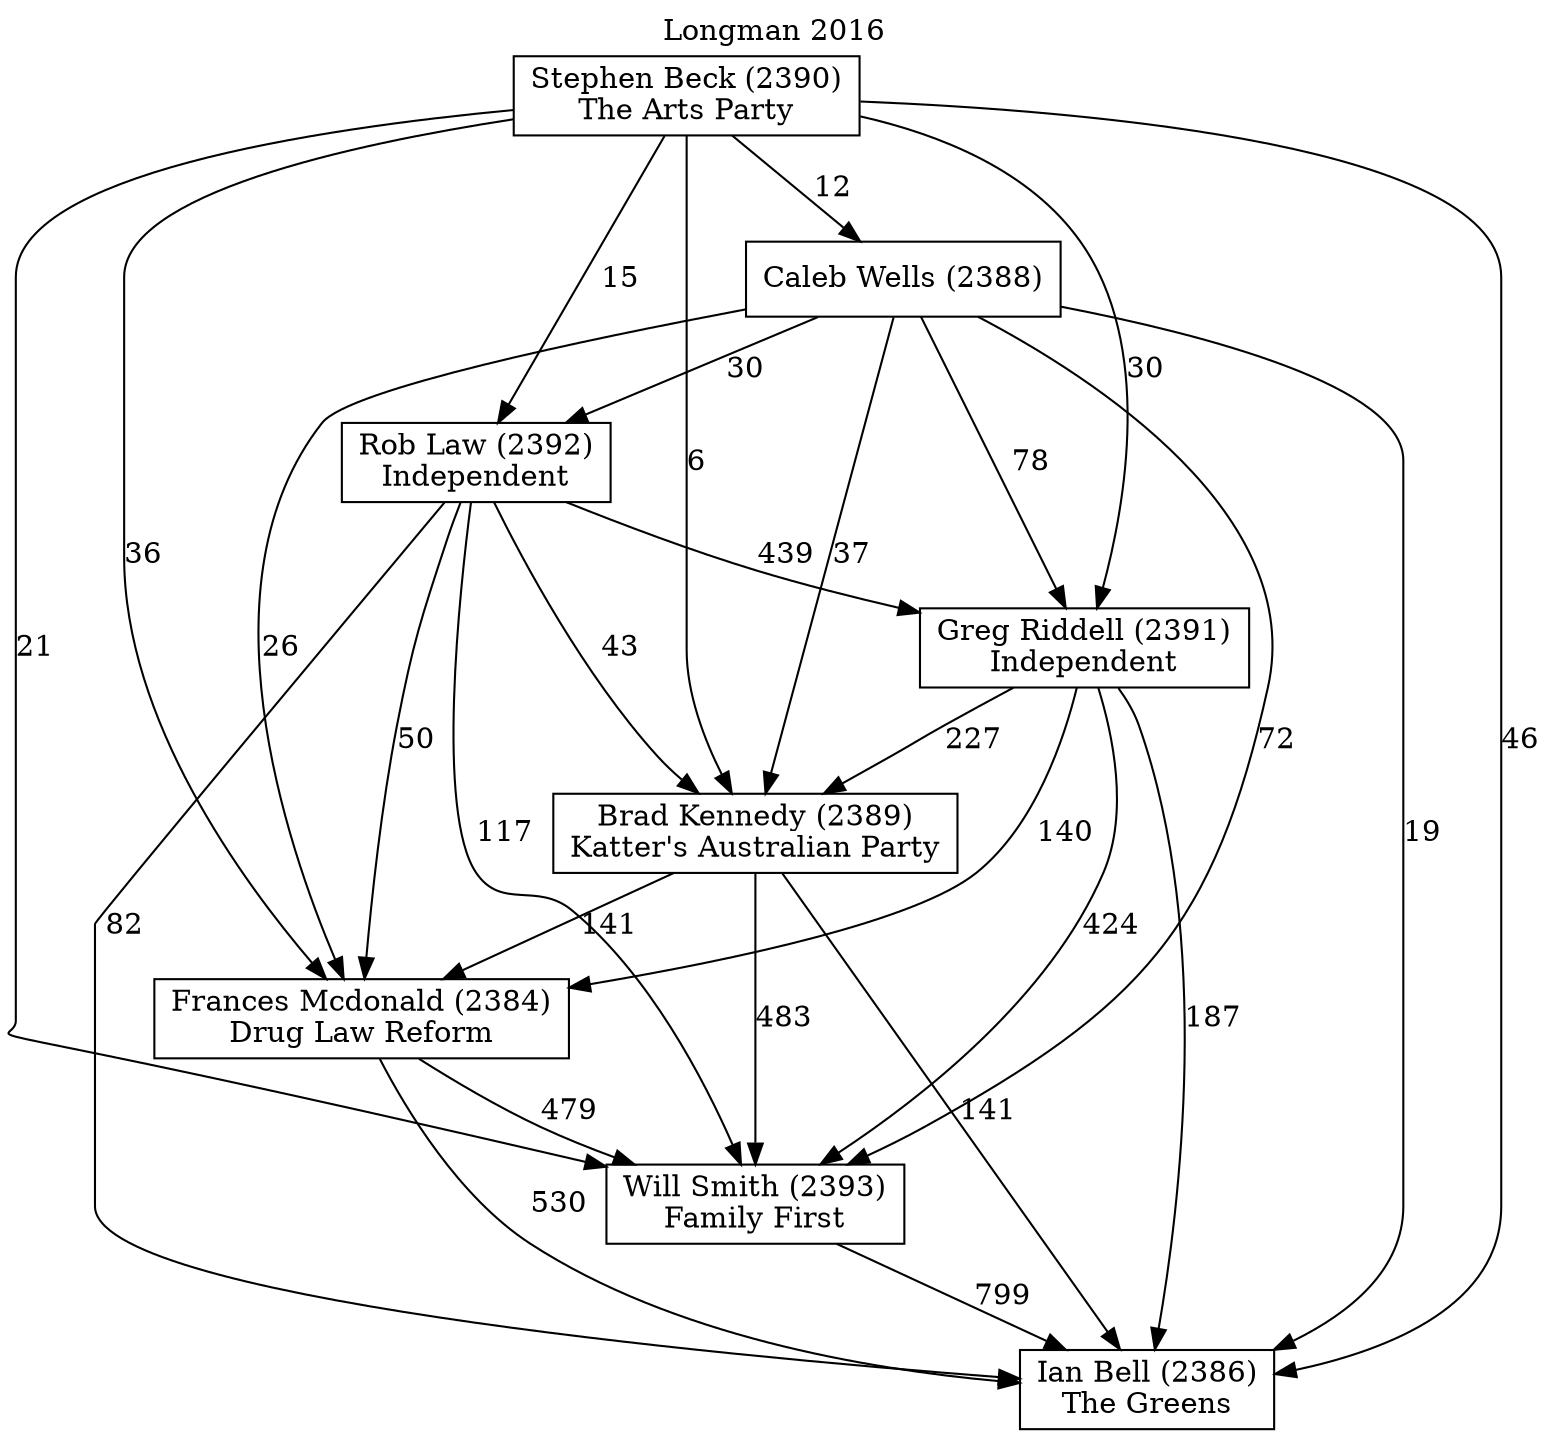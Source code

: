 // House preference flow
digraph "Ian Bell (2386)_Longman_2016" {
	graph [label="Longman 2016" labelloc=t mclimit=10]
	node [shape=box]
	"Rob Law (2392)" [label="Rob Law (2392)
Independent"]
	"Ian Bell (2386)" [label="Ian Bell (2386)
The Greens"]
	"Caleb Wells (2388)" [label="Caleb Wells (2388)
"]
	"Brad Kennedy (2389)" [label="Brad Kennedy (2389)
Katter's Australian Party"]
	"Greg Riddell (2391)" [label="Greg Riddell (2391)
Independent"]
	"Will Smith (2393)" [label="Will Smith (2393)
Family First"]
	"Stephen Beck (2390)" [label="Stephen Beck (2390)
The Arts Party"]
	"Frances Mcdonald (2384)" [label="Frances Mcdonald (2384)
Drug Law Reform"]
	"Stephen Beck (2390)" -> "Ian Bell (2386)" [label=46]
	"Caleb Wells (2388)" -> "Rob Law (2392)" [label=30]
	"Rob Law (2392)" -> "Frances Mcdonald (2384)" [label=50]
	"Stephen Beck (2390)" -> "Will Smith (2393)" [label=21]
	"Stephen Beck (2390)" -> "Caleb Wells (2388)" [label=12]
	"Brad Kennedy (2389)" -> "Ian Bell (2386)" [label=141]
	"Rob Law (2392)" -> "Will Smith (2393)" [label=117]
	"Caleb Wells (2388)" -> "Ian Bell (2386)" [label=19]
	"Will Smith (2393)" -> "Ian Bell (2386)" [label=799]
	"Rob Law (2392)" -> "Greg Riddell (2391)" [label=439]
	"Greg Riddell (2391)" -> "Ian Bell (2386)" [label=187]
	"Caleb Wells (2388)" -> "Greg Riddell (2391)" [label=78]
	"Stephen Beck (2390)" -> "Frances Mcdonald (2384)" [label=36]
	"Brad Kennedy (2389)" -> "Frances Mcdonald (2384)" [label=141]
	"Rob Law (2392)" -> "Ian Bell (2386)" [label=82]
	"Stephen Beck (2390)" -> "Greg Riddell (2391)" [label=30]
	"Brad Kennedy (2389)" -> "Will Smith (2393)" [label=483]
	"Stephen Beck (2390)" -> "Rob Law (2392)" [label=15]
	"Rob Law (2392)" -> "Brad Kennedy (2389)" [label=43]
	"Caleb Wells (2388)" -> "Will Smith (2393)" [label=72]
	"Frances Mcdonald (2384)" -> "Will Smith (2393)" [label=479]
	"Greg Riddell (2391)" -> "Brad Kennedy (2389)" [label=227]
	"Caleb Wells (2388)" -> "Frances Mcdonald (2384)" [label=26]
	"Greg Riddell (2391)" -> "Will Smith (2393)" [label=424]
	"Caleb Wells (2388)" -> "Brad Kennedy (2389)" [label=37]
	"Frances Mcdonald (2384)" -> "Ian Bell (2386)" [label=530]
	"Greg Riddell (2391)" -> "Frances Mcdonald (2384)" [label=140]
	"Stephen Beck (2390)" -> "Brad Kennedy (2389)" [label=6]
}
